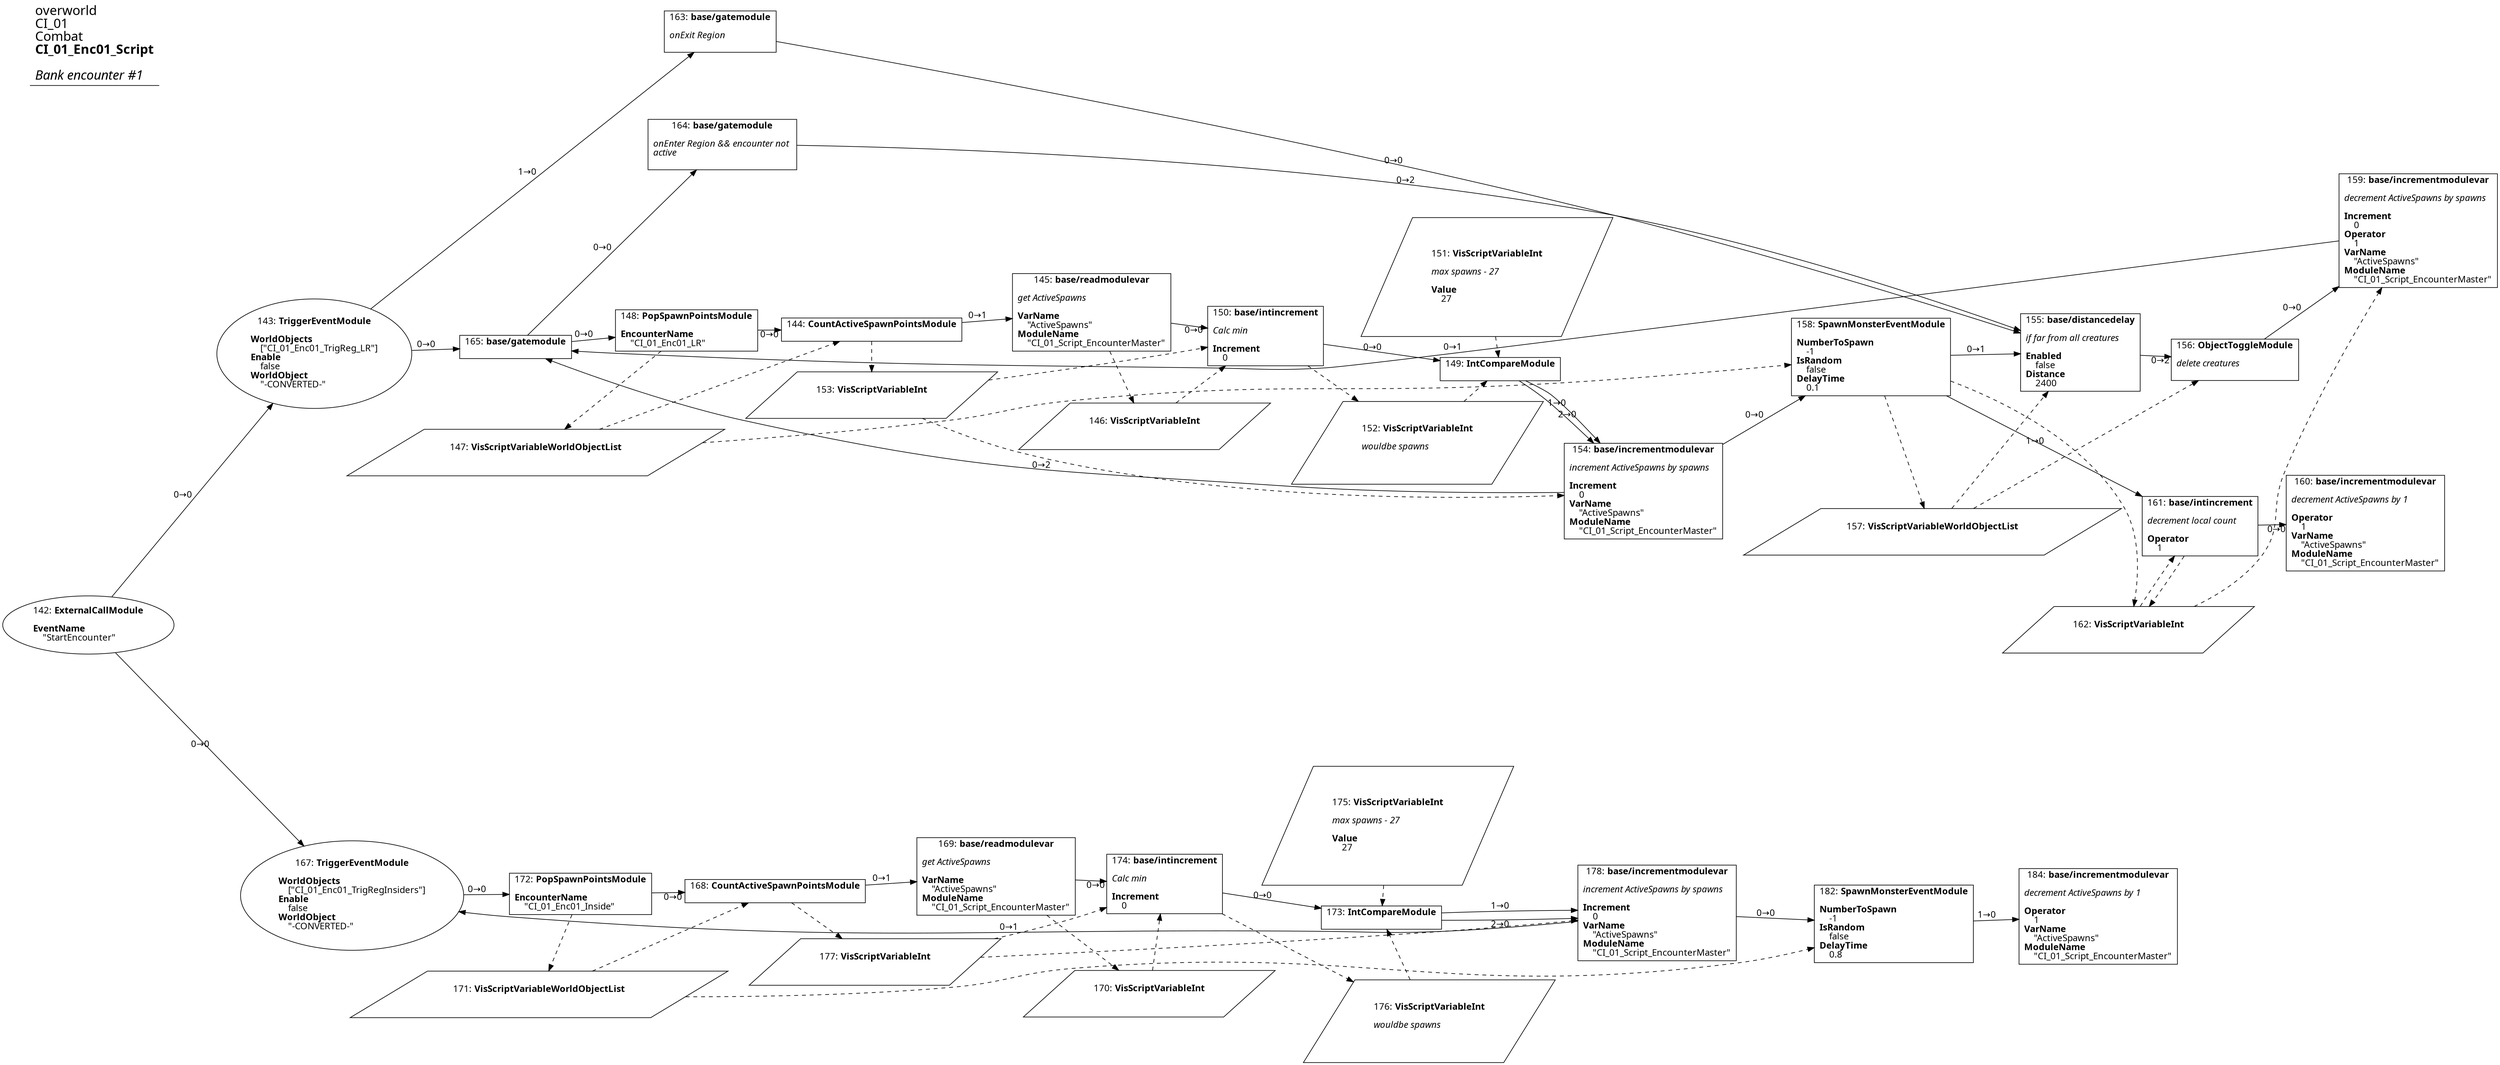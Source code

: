 digraph {
    layout = fdp;
    overlap = prism;
    sep = "+16";
    splines = spline;

    node [ shape = box ];

    graph [ fontname = "Segoe UI" ];
    node [ fontname = "Segoe UI" ];
    edge [ fontname = "Segoe UI" ];

    142 [ label = <142: <b>ExternalCallModule</b><br/><br/><b>EventName</b><br align="left"/>    &quot;StartEncounter&quot;<br align="left"/>> ];
    142 [ shape = oval ]
    142 [ pos = "-0.81500006,0.82100004!" ];
    142 -> 143 [ label = "0→0" ];
    142 -> 167 [ label = "0→0" ];

    143 [ label = <143: <b>TriggerEventModule</b><br/><br/><b>WorldObjects</b><br align="left"/>    [&quot;CI_01_Enc01_TrigReg_LR&quot;]<br align="left"/><b>Enable</b><br align="left"/>    false<br align="left"/><b>WorldObject</b><br align="left"/>    &quot;-CONVERTED-&quot;<br align="left"/>> ];
    143 [ shape = oval ]
    143 [ pos = "-0.46,1.2040001!" ];
    143 -> 165 [ label = "0→0" ];
    143 -> 163 [ label = "1→0" ];

    144 [ label = <144: <b>CountActiveSpawnPointsModule</b><br/><br/>> ];
    144 [ pos = "0.21300001,1.207!" ];
    144 -> 145 [ label = "0→1" ];
    147 -> 144 [ style = dashed ];
    144 -> 153 [ style = dashed ];

    145 [ label = <145: <b>base/readmodulevar</b><br/><br/><i>get ActiveSpawns<br align="left"/></i><br align="left"/><b>VarName</b><br align="left"/>    &quot;ActiveSpawns&quot;<br align="left"/><b>ModuleName</b><br align="left"/>    &quot;CI_01_Script_EncounterMaster&quot;<br align="left"/>> ];
    145 [ pos = "0.48600003,1.2090001!" ];
    145 -> 150 [ label = "0→0" ];
    145 -> 146 [ style = dashed ];

    146 [ label = <146: <b>VisScriptVariableInt</b><br/><br/>> ];
    146 [ shape = parallelogram ]
    146 [ pos = "0.48700002,1.077!" ];

    147 [ label = <147: <b>VisScriptVariableWorldObjectList</b><br/><br/>> ];
    147 [ shape = parallelogram ]
    147 [ pos = "-0.016,1.0780001!" ];

    148 [ label = <148: <b>PopSpawnPointsModule</b><br/><br/><b>EncounterName</b><br align="left"/>    &quot;CI_01_Enc01_LR&quot;<br align="left"/>> ];
    148 [ pos = "-0.017,1.207!" ];
    148 -> 144 [ label = "0→0" ];
    148 -> 147 [ style = dashed ];

    149 [ label = <149: <b>IntCompareModule</b><br/><br/>> ];
    149 [ pos = "0.938,1.2090001!" ];
    149 -> 154 [ label = "1→0" ];
    149 -> 154 [ label = "2→0" ];
    151 -> 149 [ style = dashed ];
    152 -> 149 [ style = dashed ];

    150 [ label = <150: <b>base/intincrement</b><br/><br/><i>Calc min<br align="left"/></i><br align="left"/><b>Increment</b><br align="left"/>    0<br align="left"/>> ];
    150 [ pos = "0.73,1.2090001!" ];
    150 -> 149 [ label = "0→0" ];
    150 -> 152 [ style = dashed ];
    153 -> 150 [ style = dashed ];
    146 -> 150 [ style = dashed ];

    151 [ label = <151: <b>VisScriptVariableInt</b><br/><br/><i>max spawns - 27<br align="left"/></i><br align="left"/><b>Value</b><br align="left"/>    27<br align="left"/>> ];
    151 [ shape = parallelogram ]
    151 [ pos = "0.934,1.266!" ];

    152 [ label = <152: <b>VisScriptVariableInt</b><br/><br/><i>wouldbe spawns<br align="left"/></i><br align="left"/>> ];
    152 [ shape = parallelogram ]
    152 [ pos = "0.734,1.0630001!" ];

    153 [ label = <153: <b>VisScriptVariableInt</b><br/><br/>> ];
    153 [ shape = parallelogram ]
    153 [ pos = "0.224,1.1040001!" ];

    154 [ label = <154: <b>base/incrementmodulevar</b><br/><br/><i>increment ActiveSpawns by spawns<br align="left"/></i><br align="left"/><b>Increment</b><br align="left"/>    0<br align="left"/><b>VarName</b><br align="left"/>    &quot;ActiveSpawns&quot;<br align="left"/><b>ModuleName</b><br align="left"/>    &quot;CI_01_Script_EncounterMaster&quot;<br align="left"/>> ];
    154 [ pos = "1.12,1.019!" ];
    154 -> 158 [ label = "0→0" ];
    154 -> 165 [ label = "0→2" ];
    153 -> 154 [ style = dashed ];

    155 [ label = <155: <b>base/distancedelay</b><br/><br/><i>if far from all creatures<br align="left"/></i><br align="left"/><b>Enabled</b><br align="left"/>    false<br align="left"/><b>Distance</b><br align="left"/>    2400<br align="left"/>> ];
    155 [ pos = "1.6580001,1.215!" ];
    155 -> 156 [ label = "0→2" ];
    157 -> 155 [ style = dashed ];

    156 [ label = <156: <b>ObjectToggleModule</b><br/><br/><i>delete creatures<br align="left"/></i><br align="left"/>> ];
    156 [ pos = "1.8560001,1.2060001!" ];
    156 -> 159 [ label = "0→0" ];
    157 -> 156 [ style = dashed ];

    157 [ label = <157: <b>VisScriptVariableWorldObjectList</b><br/><br/>> ];
    157 [ shape = parallelogram ]
    157 [ pos = "1.383,0.98!" ];

    158 [ label = <158: <b>SpawnMonsterEventModule</b><br/><br/><b>NumberToSpawn</b><br align="left"/>    -1<br align="left"/><b>IsRandom</b><br align="left"/>    false<br align="left"/><b>DelayTime</b><br align="left"/>    0.1<br align="left"/>> ];
    158 [ pos = "1.381,1.21!" ];
    158 -> 155 [ label = "0→1" ];
    158 -> 161 [ label = "1→0" ];
    158 -> 157 [ style = dashed ];
    158 -> 162 [ style = dashed ];
    147 -> 158 [ style = dashed ];

    159 [ label = <159: <b>base/incrementmodulevar</b><br/><br/><i>decrement ActiveSpawns by spawns<br align="left"/></i><br align="left"/><b>Increment</b><br align="left"/>    0<br align="left"/><b>Operator</b><br align="left"/>    1<br align="left"/><b>VarName</b><br align="left"/>    &quot;ActiveSpawns&quot;<br align="left"/><b>ModuleName</b><br align="left"/>    &quot;CI_01_Script_EncounterMaster&quot;<br align="left"/>> ];
    159 [ pos = "2.078,1.391!" ];
    159 -> 165 [ label = "0→1" ];
    162 -> 159 [ style = dashed ];

    160 [ label = <160: <b>base/incrementmodulevar</b><br/><br/><i>decrement ActiveSpawns by 1<br align="left"/></i><br align="left"/><b>Operator</b><br align="left"/>    1<br align="left"/><b>VarName</b><br align="left"/>    &quot;ActiveSpawns&quot;<br align="left"/><b>ModuleName</b><br align="left"/>    &quot;CI_01_Script_EncounterMaster&quot;<br align="left"/>> ];
    160 [ pos = "1.8880001,0.984!" ];

    161 [ label = <161: <b>base/intincrement</b><br/><br/><i>decrement local count<br align="left"/></i><br align="left"/><b>Operator</b><br align="left"/>    1<br align="left"/>> ];
    161 [ pos = "1.6700001,0.98300004!" ];
    161 -> 160 [ label = "0→0" ];
    162 -> 161 [ style = dashed ];
    161 -> 162 [ style = dashed ];

    162 [ label = <162: <b>VisScriptVariableInt</b><br/><br/>> ];
    162 [ shape = parallelogram ]
    162 [ pos = "1.593,0.83500004!" ];

    163 [ label = <163: <b>base/gatemodule</b><br/><br/><i>onExit Region<br align="left"/></i><br align="left"/>> ];
    163 [ pos = "0.004,1.639!" ];
    163 -> 155 [ label = "0→0" ];

    164 [ label = <164: <b>base/gatemodule</b><br/><br/><i>onEnter Region &amp;&amp; encounter not <br align="left"/>active<br align="left"/></i><br align="left"/>> ];
    164 [ pos = "0.006,1.478!" ];
    164 -> 155 [ label = "0→2" ];

    165 [ label = <165: <b>base/gatemodule</b><br/><br/>> ];
    165 [ pos = "-0.21900001,1.2060001!" ];
    165 -> 164 [ label = "0→0" ];
    165 -> 148 [ label = "0→0" ];

    167 [ label = <167: <b>TriggerEventModule</b><br/><br/><b>WorldObjects</b><br align="left"/>    [&quot;CI_01_Enc01_TrigRegInsiders&quot;]<br align="left"/><b>Enable</b><br align="left"/>    false<br align="left"/><b>WorldObject</b><br align="left"/>    &quot;-CONVERTED-&quot;<br align="left"/>> ];
    167 [ shape = oval ]
    167 [ pos = "-0.44400004,0.43500003!" ];
    167 -> 172 [ label = "0→0" ];

    168 [ label = <168: <b>CountActiveSpawnPointsModule</b><br/><br/>> ];
    168 [ pos = "0.037,0.43500003!" ];
    168 -> 169 [ label = "0→1" ];
    171 -> 168 [ style = dashed ];
    168 -> 177 [ style = dashed ];

    169 [ label = <169: <b>base/readmodulevar</b><br/><br/><i>get ActiveSpawns<br align="left"/></i><br align="left"/><b>VarName</b><br align="left"/>    &quot;ActiveSpawns&quot;<br align="left"/><b>ModuleName</b><br align="left"/>    &quot;CI_01_Script_EncounterMaster&quot;<br align="left"/>> ];
    169 [ pos = "0.316,0.43500003!" ];
    169 -> 174 [ label = "0→0" ];
    169 -> 170 [ style = dashed ];

    170 [ label = <170: <b>VisScriptVariableInt</b><br/><br/>> ];
    170 [ shape = parallelogram ]
    170 [ pos = "0.42400002,0.303!" ];

    171 [ label = <171: <b>VisScriptVariableWorldObjectList</b><br/><br/>> ];
    171 [ shape = parallelogram ]
    171 [ pos = "-0.17300001,0.29900002!" ];

    172 [ label = <172: <b>PopSpawnPointsModule</b><br/><br/><b>EncounterName</b><br align="left"/>    &quot;CI_01_Enc01_Inside&quot;<br align="left"/>> ];
    172 [ pos = "-0.20500001,0.43500003!" ];
    172 -> 168 [ label = "0→0" ];
    172 -> 171 [ style = dashed ];

    173 [ label = <173: <b>IntCompareModule</b><br/><br/>> ];
    173 [ pos = "0.79300004,0.43500003!" ];
    173 -> 178 [ label = "1→0" ];
    173 -> 178 [ label = "2→0" ];
    175 -> 173 [ style = dashed ];
    176 -> 173 [ style = dashed ];

    174 [ label = <174: <b>base/intincrement</b><br/><br/><i>Calc min<br align="left"/></i><br align="left"/><b>Increment</b><br align="left"/>    0<br align="left"/>> ];
    174 [ pos = "0.569,0.43500003!" ];
    174 -> 173 [ label = "0→0" ];
    174 -> 176 [ style = dashed ];
    177 -> 174 [ style = dashed ];
    170 -> 174 [ style = dashed ];

    175 [ label = <175: <b>VisScriptVariableInt</b><br/><br/><i>max spawns - 27<br align="left"/></i><br align="left"/><b>Value</b><br align="left"/>    27<br align="left"/>> ];
    175 [ shape = parallelogram ]
    175 [ pos = "0.79800004,0.485!" ];

    176 [ label = <176: <b>VisScriptVariableInt</b><br/><br/><i>wouldbe spawns<br align="left"/></i><br align="left"/>> ];
    176 [ shape = parallelogram ]
    176 [ pos = "0.606,0.291!" ];

    177 [ label = <177: <b>VisScriptVariableInt</b><br/><br/>> ];
    177 [ shape = parallelogram ]
    177 [ pos = "0.16000001,0.32900003!" ];

    178 [ label = <178: <b>base/incrementmodulevar</b><br/><br/><i>increment ActiveSpawns by spawns<br align="left"/></i><br align="left"/><b>Increment</b><br align="left"/>    0<br align="left"/><b>VarName</b><br align="left"/>    &quot;ActiveSpawns&quot;<br align="left"/><b>ModuleName</b><br align="left"/>    &quot;CI_01_Script_EncounterMaster&quot;<br align="left"/>> ];
    178 [ pos = "0.998,0.41900003!" ];
    178 -> 182 [ label = "0→0" ];
    178 -> 167 [ label = "0→1" ];
    177 -> 178 [ style = dashed ];

    182 [ label = <182: <b>SpawnMonsterEventModule</b><br/><br/><b>NumberToSpawn</b><br align="left"/>    -1<br align="left"/><b>IsRandom</b><br align="left"/>    false<br align="left"/><b>DelayTime</b><br align="left"/>    0.8<br align="left"/>> ];
    182 [ pos = "1.25,0.418!" ];
    182 -> 184 [ label = "1→0" ];
    171 -> 182 [ style = dashed ];

    184 [ label = <184: <b>base/incrementmodulevar</b><br/><br/><i>decrement ActiveSpawns by 1<br align="left"/></i><br align="left"/><b>Operator</b><br align="left"/>    1<br align="left"/><b>VarName</b><br align="left"/>    &quot;ActiveSpawns&quot;<br align="left"/><b>ModuleName</b><br align="left"/>    &quot;CI_01_Script_EncounterMaster&quot;<br align="left"/>> ];
    184 [ pos = "1.559,0.42800003!" ];

    title [ pos = "-0.81600004,1.6400001!" ];
    title [ shape = underline ];
    title [ label = <<font point-size="20">overworld<br align="left"/>CI_01<br align="left"/>Combat<br align="left"/><b>CI_01_Enc01_Script</b><br align="left"/><br/><i>Bank encounter #1</i><br align="left"/></font>> ];
}
